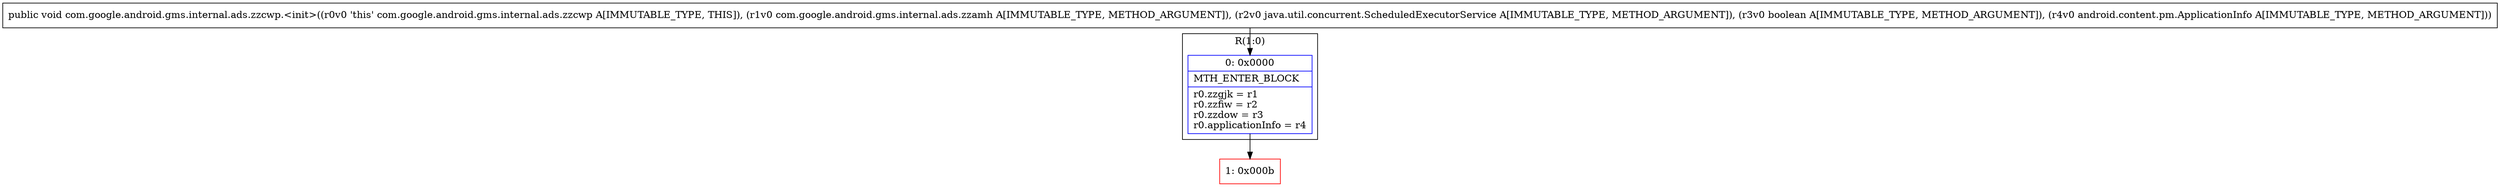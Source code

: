 digraph "CFG forcom.google.android.gms.internal.ads.zzcwp.\<init\>(Lcom\/google\/android\/gms\/internal\/ads\/zzamh;Ljava\/util\/concurrent\/ScheduledExecutorService;ZLandroid\/content\/pm\/ApplicationInfo;)V" {
subgraph cluster_Region_811560719 {
label = "R(1:0)";
node [shape=record,color=blue];
Node_0 [shape=record,label="{0\:\ 0x0000|MTH_ENTER_BLOCK\l|r0.zzgjk = r1\lr0.zzfiw = r2\lr0.zzdow = r3\lr0.applicationInfo = r4\l}"];
}
Node_1 [shape=record,color=red,label="{1\:\ 0x000b}"];
MethodNode[shape=record,label="{public void com.google.android.gms.internal.ads.zzcwp.\<init\>((r0v0 'this' com.google.android.gms.internal.ads.zzcwp A[IMMUTABLE_TYPE, THIS]), (r1v0 com.google.android.gms.internal.ads.zzamh A[IMMUTABLE_TYPE, METHOD_ARGUMENT]), (r2v0 java.util.concurrent.ScheduledExecutorService A[IMMUTABLE_TYPE, METHOD_ARGUMENT]), (r3v0 boolean A[IMMUTABLE_TYPE, METHOD_ARGUMENT]), (r4v0 android.content.pm.ApplicationInfo A[IMMUTABLE_TYPE, METHOD_ARGUMENT])) }"];
MethodNode -> Node_0;
Node_0 -> Node_1;
}


